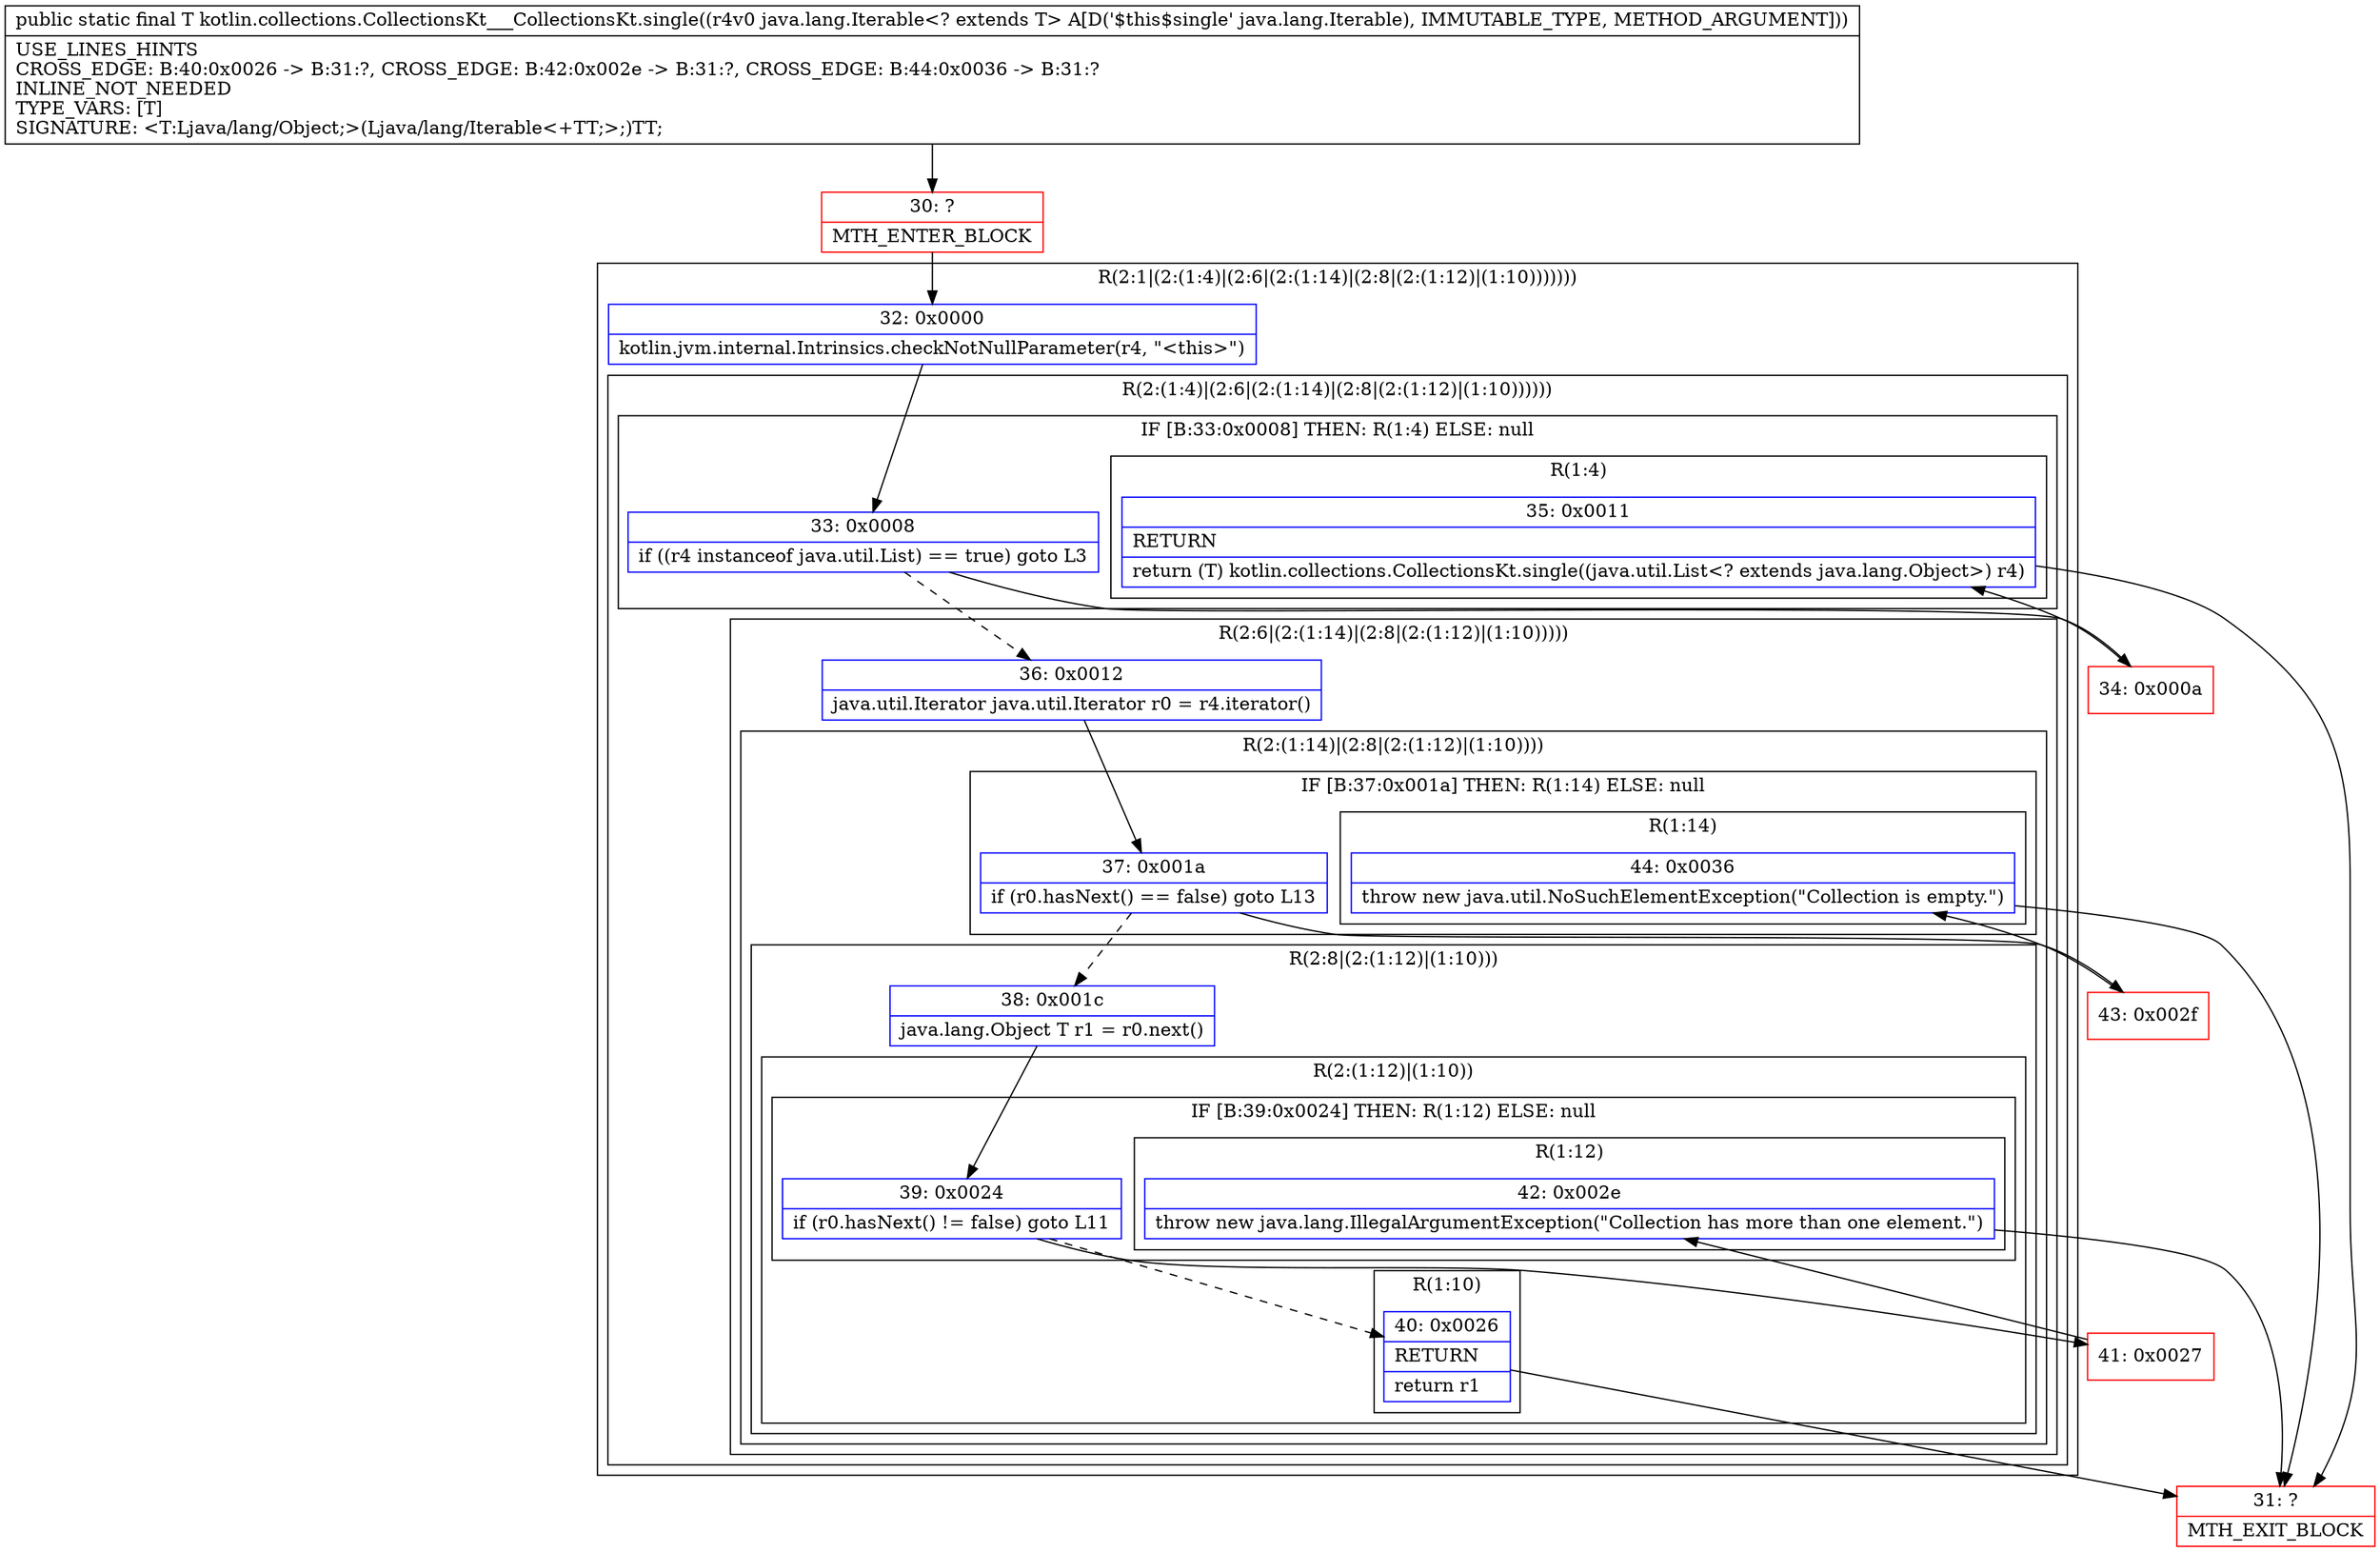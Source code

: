 digraph "CFG forkotlin.collections.CollectionsKt___CollectionsKt.single(Ljava\/lang\/Iterable;)Ljava\/lang\/Object;" {
subgraph cluster_Region_759331697 {
label = "R(2:1|(2:(1:4)|(2:6|(2:(1:14)|(2:8|(2:(1:12)|(1:10)))))))";
node [shape=record,color=blue];
Node_32 [shape=record,label="{32\:\ 0x0000|kotlin.jvm.internal.Intrinsics.checkNotNullParameter(r4, \"\<this\>\")\l}"];
subgraph cluster_Region_789096977 {
label = "R(2:(1:4)|(2:6|(2:(1:14)|(2:8|(2:(1:12)|(1:10))))))";
node [shape=record,color=blue];
subgraph cluster_IfRegion_295892626 {
label = "IF [B:33:0x0008] THEN: R(1:4) ELSE: null";
node [shape=record,color=blue];
Node_33 [shape=record,label="{33\:\ 0x0008|if ((r4 instanceof java.util.List) == true) goto L3\l}"];
subgraph cluster_Region_1997693657 {
label = "R(1:4)";
node [shape=record,color=blue];
Node_35 [shape=record,label="{35\:\ 0x0011|RETURN\l|return (T) kotlin.collections.CollectionsKt.single((java.util.List\<? extends java.lang.Object\>) r4)\l}"];
}
}
subgraph cluster_Region_643179507 {
label = "R(2:6|(2:(1:14)|(2:8|(2:(1:12)|(1:10)))))";
node [shape=record,color=blue];
Node_36 [shape=record,label="{36\:\ 0x0012|java.util.Iterator java.util.Iterator r0 = r4.iterator()\l}"];
subgraph cluster_Region_1236600505 {
label = "R(2:(1:14)|(2:8|(2:(1:12)|(1:10))))";
node [shape=record,color=blue];
subgraph cluster_IfRegion_1383552607 {
label = "IF [B:37:0x001a] THEN: R(1:14) ELSE: null";
node [shape=record,color=blue];
Node_37 [shape=record,label="{37\:\ 0x001a|if (r0.hasNext() == false) goto L13\l}"];
subgraph cluster_Region_587691452 {
label = "R(1:14)";
node [shape=record,color=blue];
Node_44 [shape=record,label="{44\:\ 0x0036|throw new java.util.NoSuchElementException(\"Collection is empty.\")\l}"];
}
}
subgraph cluster_Region_1379464724 {
label = "R(2:8|(2:(1:12)|(1:10)))";
node [shape=record,color=blue];
Node_38 [shape=record,label="{38\:\ 0x001c|java.lang.Object T r1 = r0.next()\l}"];
subgraph cluster_Region_630657320 {
label = "R(2:(1:12)|(1:10))";
node [shape=record,color=blue];
subgraph cluster_IfRegion_191352915 {
label = "IF [B:39:0x0024] THEN: R(1:12) ELSE: null";
node [shape=record,color=blue];
Node_39 [shape=record,label="{39\:\ 0x0024|if (r0.hasNext() != false) goto L11\l}"];
subgraph cluster_Region_1098365929 {
label = "R(1:12)";
node [shape=record,color=blue];
Node_42 [shape=record,label="{42\:\ 0x002e|throw new java.lang.IllegalArgumentException(\"Collection has more than one element.\")\l}"];
}
}
subgraph cluster_Region_481895287 {
label = "R(1:10)";
node [shape=record,color=blue];
Node_40 [shape=record,label="{40\:\ 0x0026|RETURN\l|return r1\l}"];
}
}
}
}
}
}
}
Node_30 [shape=record,color=red,label="{30\:\ ?|MTH_ENTER_BLOCK\l}"];
Node_34 [shape=record,color=red,label="{34\:\ 0x000a}"];
Node_31 [shape=record,color=red,label="{31\:\ ?|MTH_EXIT_BLOCK\l}"];
Node_41 [shape=record,color=red,label="{41\:\ 0x0027}"];
Node_43 [shape=record,color=red,label="{43\:\ 0x002f}"];
MethodNode[shape=record,label="{public static final T kotlin.collections.CollectionsKt___CollectionsKt.single((r4v0 java.lang.Iterable\<? extends T\> A[D('$this$single' java.lang.Iterable), IMMUTABLE_TYPE, METHOD_ARGUMENT]))  | USE_LINES_HINTS\lCROSS_EDGE: B:40:0x0026 \-\> B:31:?, CROSS_EDGE: B:42:0x002e \-\> B:31:?, CROSS_EDGE: B:44:0x0036 \-\> B:31:?\lINLINE_NOT_NEEDED\lTYPE_VARS: [T]\lSIGNATURE: \<T:Ljava\/lang\/Object;\>(Ljava\/lang\/Iterable\<+TT;\>;)TT;\l}"];
MethodNode -> Node_30;Node_32 -> Node_33;
Node_33 -> Node_34;
Node_33 -> Node_36[style=dashed];
Node_35 -> Node_31;
Node_36 -> Node_37;
Node_37 -> Node_38[style=dashed];
Node_37 -> Node_43;
Node_44 -> Node_31;
Node_38 -> Node_39;
Node_39 -> Node_40[style=dashed];
Node_39 -> Node_41;
Node_42 -> Node_31;
Node_40 -> Node_31;
Node_30 -> Node_32;
Node_34 -> Node_35;
Node_41 -> Node_42;
Node_43 -> Node_44;
}

